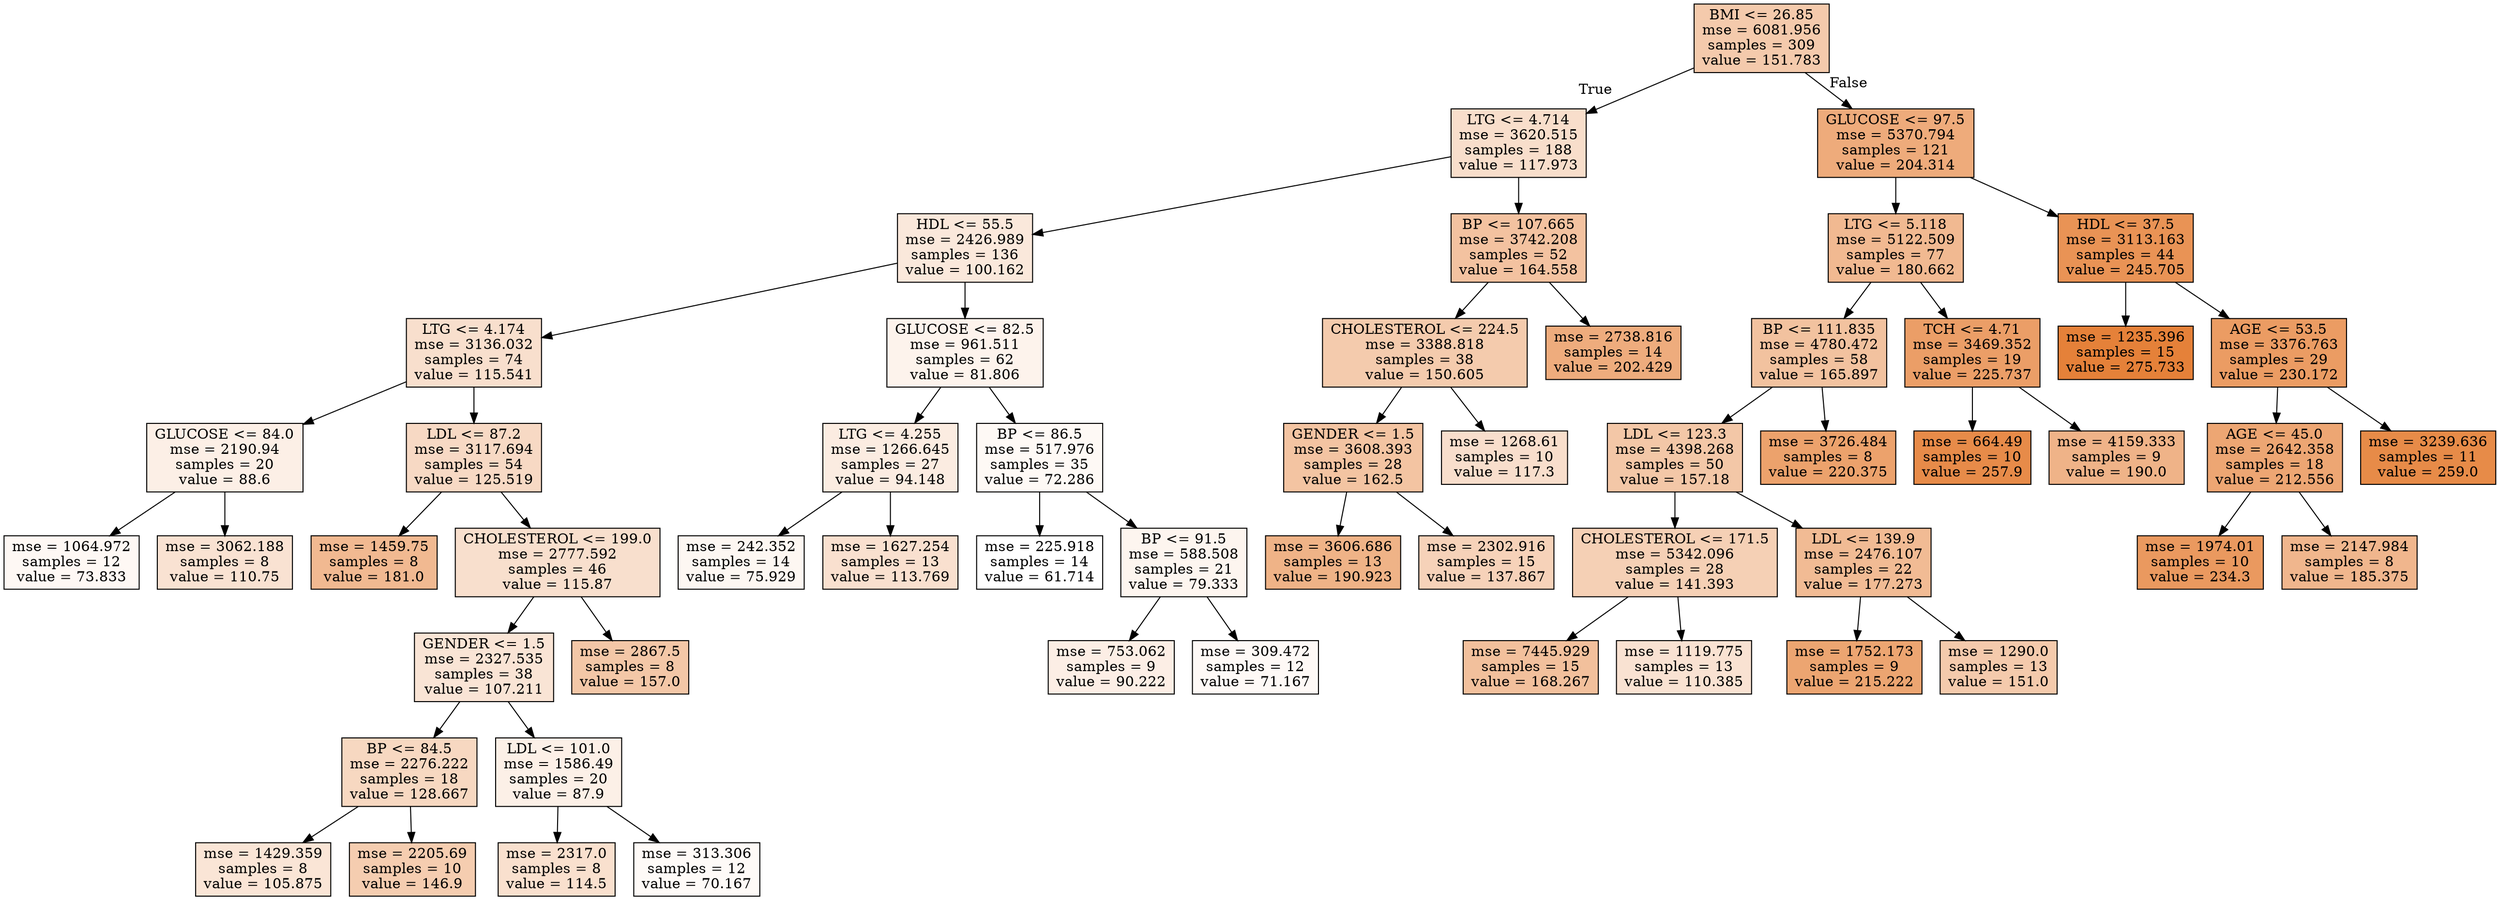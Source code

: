 digraph Tree {
node [shape=box, style="filled", color="black"] ;
0 [label="BMI <= 26.85\nmse = 6081.956\nsamples = 309\nvalue = 151.783", fillcolor="#f4caac"] ;
1 [label="LTG <= 4.714\nmse = 3620.515\nsamples = 188\nvalue = 117.973", fillcolor="#f8decb"] ;
0 -> 1 [labeldistance=2.5, labelangle=45, headlabel="True"] ;
2 [label="HDL <= 55.5\nmse = 2426.989\nsamples = 136\nvalue = 100.162", fillcolor="#fae8db"] ;
1 -> 2 ;
3 [label="LTG <= 4.174\nmse = 3136.032\nsamples = 74\nvalue = 115.541", fillcolor="#f8dfcd"] ;
2 -> 3 ;
4 [label="GLUCOSE <= 84.0\nmse = 2190.94\nsamples = 20\nvalue = 88.6", fillcolor="#fcefe6"] ;
3 -> 4 ;
5 [label="mse = 1064.972\nsamples = 12\nvalue = 73.833", fillcolor="#fef8f4"] ;
4 -> 5 ;
6 [label="mse = 3062.188\nsamples = 8\nvalue = 110.75", fillcolor="#f9e2d2"] ;
4 -> 6 ;
7 [label="LDL <= 87.2\nmse = 3117.694\nsamples = 54\nvalue = 125.519", fillcolor="#f7d9c4"] ;
3 -> 7 ;
8 [label="mse = 1459.75\nsamples = 8\nvalue = 181.0", fillcolor="#f1b991"] ;
7 -> 8 ;
9 [label="CHOLESTEROL <= 199.0\nmse = 2777.592\nsamples = 46\nvalue = 115.87", fillcolor="#f8dfcd"] ;
7 -> 9 ;
10 [label="GENDER <= 1.5\nmse = 2327.535\nsamples = 38\nvalue = 107.211", fillcolor="#f9e4d5"] ;
9 -> 10 ;
11 [label="BP <= 84.5\nmse = 2276.222\nsamples = 18\nvalue = 128.667", fillcolor="#f7d8c1"] ;
10 -> 11 ;
12 [label="mse = 1429.359\nsamples = 8\nvalue = 105.875", fillcolor="#fae5d6"] ;
11 -> 12 ;
13 [label="mse = 2205.69\nsamples = 10\nvalue = 146.9", fillcolor="#f5cdb0"] ;
11 -> 13 ;
14 [label="LDL <= 101.0\nmse = 1586.49\nsamples = 20\nvalue = 87.9", fillcolor="#fcf0e7"] ;
10 -> 14 ;
15 [label="mse = 2317.0\nsamples = 8\nvalue = 114.5", fillcolor="#f9e0ce"] ;
14 -> 15 ;
16 [label="mse = 313.306\nsamples = 12\nvalue = 70.167", fillcolor="#fefaf7"] ;
14 -> 16 ;
17 [label="mse = 2867.5\nsamples = 8\nvalue = 157.0", fillcolor="#f3c7a7"] ;
9 -> 17 ;
18 [label="GLUCOSE <= 82.5\nmse = 961.511\nsamples = 62\nvalue = 81.806", fillcolor="#fdf3ec"] ;
2 -> 18 ;
19 [label="LTG <= 4.255\nmse = 1266.645\nsamples = 27\nvalue = 94.148", fillcolor="#fbece1"] ;
18 -> 19 ;
20 [label="mse = 242.352\nsamples = 14\nvalue = 75.929", fillcolor="#fdf7f2"] ;
19 -> 20 ;
21 [label="mse = 1627.254\nsamples = 13\nvalue = 113.769", fillcolor="#f9e0cf"] ;
19 -> 21 ;
22 [label="BP <= 86.5\nmse = 517.976\nsamples = 35\nvalue = 72.286", fillcolor="#fef9f5"] ;
18 -> 22 ;
23 [label="mse = 225.918\nsamples = 14\nvalue = 61.714", fillcolor="#ffffff"] ;
22 -> 23 ;
24 [label="BP <= 91.5\nmse = 588.508\nsamples = 21\nvalue = 79.333", fillcolor="#fdf5ef"] ;
22 -> 24 ;
25 [label="mse = 753.062\nsamples = 9\nvalue = 90.222", fillcolor="#fceee5"] ;
24 -> 25 ;
26 [label="mse = 309.472\nsamples = 12\nvalue = 71.167", fillcolor="#fef9f6"] ;
24 -> 26 ;
27 [label="BP <= 107.665\nmse = 3742.208\nsamples = 52\nvalue = 164.558", fillcolor="#f3c2a0"] ;
1 -> 27 ;
28 [label="CHOLESTEROL <= 224.5\nmse = 3388.818\nsamples = 38\nvalue = 150.605", fillcolor="#f4cbad"] ;
27 -> 28 ;
29 [label="GENDER <= 1.5\nmse = 3608.393\nsamples = 28\nvalue = 162.5", fillcolor="#f3c4a2"] ;
28 -> 29 ;
30 [label="mse = 3606.686\nsamples = 13\nvalue = 190.923", fillcolor="#efb387"] ;
29 -> 30 ;
31 [label="mse = 2302.916\nsamples = 15\nvalue = 137.867", fillcolor="#f6d2b9"] ;
29 -> 31 ;
32 [label="mse = 1268.61\nsamples = 10\nvalue = 117.3", fillcolor="#f8decc"] ;
28 -> 32 ;
33 [label="mse = 2738.816\nsamples = 14\nvalue = 202.429", fillcolor="#eeac7d"] ;
27 -> 33 ;
34 [label="GLUCOSE <= 97.5\nmse = 5370.794\nsamples = 121\nvalue = 204.314", fillcolor="#eeab7b"] ;
0 -> 34 [labeldistance=2.5, labelangle=-45, headlabel="False"] ;
35 [label="LTG <= 5.118\nmse = 5122.509\nsamples = 77\nvalue = 180.662", fillcolor="#f1b991"] ;
34 -> 35 ;
36 [label="BP <= 111.835\nmse = 4780.472\nsamples = 58\nvalue = 165.897", fillcolor="#f2c29f"] ;
35 -> 36 ;
37 [label="LDL <= 123.3\nmse = 4398.268\nsamples = 50\nvalue = 157.18", fillcolor="#f3c7a7"] ;
36 -> 37 ;
38 [label="CHOLESTEROL <= 171.5\nmse = 5342.096\nsamples = 28\nvalue = 141.393", fillcolor="#f5d0b5"] ;
37 -> 38 ;
39 [label="mse = 7445.929\nsamples = 15\nvalue = 168.267", fillcolor="#f2c09c"] ;
38 -> 39 ;
40 [label="mse = 1119.775\nsamples = 13\nvalue = 110.385", fillcolor="#f9e2d2"] ;
38 -> 40 ;
41 [label="LDL <= 139.9\nmse = 2476.107\nsamples = 22\nvalue = 177.273", fillcolor="#f1bb94"] ;
37 -> 41 ;
42 [label="mse = 1752.173\nsamples = 9\nvalue = 215.222", fillcolor="#eca571"] ;
41 -> 42 ;
43 [label="mse = 1290.0\nsamples = 13\nvalue = 151.0", fillcolor="#f4caac"] ;
41 -> 43 ;
44 [label="mse = 3726.484\nsamples = 8\nvalue = 220.375", fillcolor="#eca26c"] ;
36 -> 44 ;
45 [label="TCH <= 4.71\nmse = 3469.352\nsamples = 19\nvalue = 225.737", fillcolor="#eb9e67"] ;
35 -> 45 ;
46 [label="mse = 664.49\nsamples = 10\nvalue = 257.9", fillcolor="#e78b49"] ;
45 -> 46 ;
47 [label="mse = 4159.333\nsamples = 9\nvalue = 190.0", fillcolor="#efb388"] ;
45 -> 47 ;
48 [label="HDL <= 37.5\nmse = 3113.163\nsamples = 44\nvalue = 245.705", fillcolor="#e99355"] ;
34 -> 48 ;
49 [label="mse = 1235.396\nsamples = 15\nvalue = 275.733", fillcolor="#e58139"] ;
48 -> 49 ;
50 [label="AGE <= 53.5\nmse = 3376.763\nsamples = 29\nvalue = 230.172", fillcolor="#eb9c63"] ;
48 -> 50 ;
51 [label="AGE <= 45.0\nmse = 2642.358\nsamples = 18\nvalue = 212.556", fillcolor="#eda673"] ;
50 -> 51 ;
52 [label="mse = 1974.01\nsamples = 10\nvalue = 234.3", fillcolor="#ea995f"] ;
51 -> 52 ;
53 [label="mse = 2147.984\nsamples = 8\nvalue = 185.375", fillcolor="#f0b68d"] ;
51 -> 53 ;
54 [label="mse = 3239.636\nsamples = 11\nvalue = 259.0", fillcolor="#e78b48"] ;
50 -> 54 ;
}